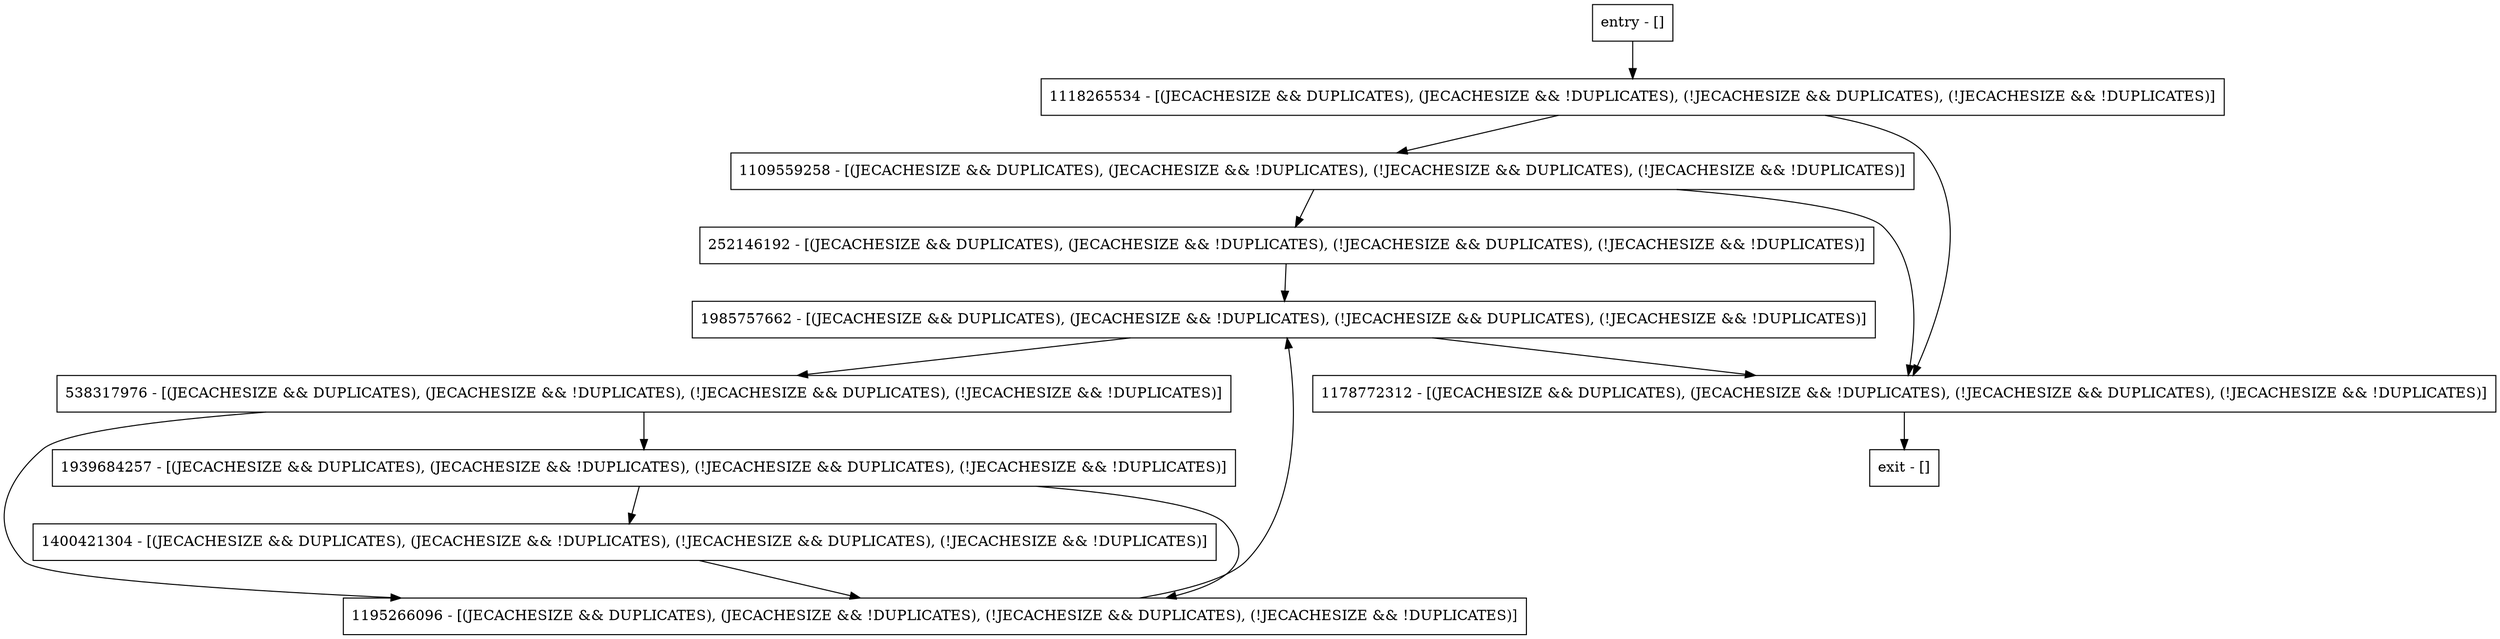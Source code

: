 digraph saveMapLNsToFlush {
node [shape=record];
entry [label="entry - []"];
exit [label="exit - []"];
252146192 [label="252146192 - [(JECACHESIZE && DUPLICATES), (JECACHESIZE && !DUPLICATES), (!JECACHESIZE && DUPLICATES), (!JECACHESIZE && !DUPLICATES)]"];
1985757662 [label="1985757662 - [(JECACHESIZE && DUPLICATES), (JECACHESIZE && !DUPLICATES), (!JECACHESIZE && DUPLICATES), (!JECACHESIZE && !DUPLICATES)]"];
1400421304 [label="1400421304 - [(JECACHESIZE && DUPLICATES), (JECACHESIZE && !DUPLICATES), (!JECACHESIZE && DUPLICATES), (!JECACHESIZE && !DUPLICATES)]"];
1109559258 [label="1109559258 - [(JECACHESIZE && DUPLICATES), (JECACHESIZE && !DUPLICATES), (!JECACHESIZE && DUPLICATES), (!JECACHESIZE && !DUPLICATES)]"];
1178772312 [label="1178772312 - [(JECACHESIZE && DUPLICATES), (JECACHESIZE && !DUPLICATES), (!JECACHESIZE && DUPLICATES), (!JECACHESIZE && !DUPLICATES)]"];
1939684257 [label="1939684257 - [(JECACHESIZE && DUPLICATES), (JECACHESIZE && !DUPLICATES), (!JECACHESIZE && DUPLICATES), (!JECACHESIZE && !DUPLICATES)]"];
1118265534 [label="1118265534 - [(JECACHESIZE && DUPLICATES), (JECACHESIZE && !DUPLICATES), (!JECACHESIZE && DUPLICATES), (!JECACHESIZE && !DUPLICATES)]"];
538317976 [label="538317976 - [(JECACHESIZE && DUPLICATES), (JECACHESIZE && !DUPLICATES), (!JECACHESIZE && DUPLICATES), (!JECACHESIZE && !DUPLICATES)]"];
1195266096 [label="1195266096 - [(JECACHESIZE && DUPLICATES), (JECACHESIZE && !DUPLICATES), (!JECACHESIZE && DUPLICATES), (!JECACHESIZE && !DUPLICATES)]"];
entry;
exit;
entry -> 1118265534;
252146192 -> 1985757662;
1985757662 -> 1178772312;
1985757662 -> 538317976;
1400421304 -> 1195266096;
1109559258 -> 252146192;
1109559258 -> 1178772312;
1178772312 -> exit;
1939684257 -> 1400421304;
1939684257 -> 1195266096;
1118265534 -> 1109559258;
1118265534 -> 1178772312;
538317976 -> 1939684257;
538317976 -> 1195266096;
1195266096 -> 1985757662;
}
